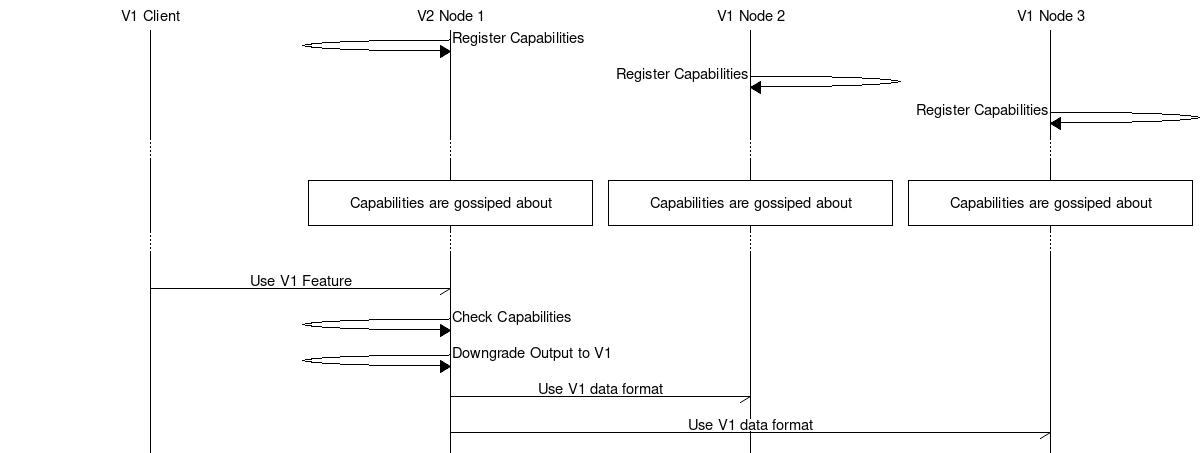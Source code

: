 // diagram for upgrade_downgrade_specs.md
//
// Upgrade/Downgrade Scenario 1 diagram
//
// This diagram is generated by mscgen
// which can be installed on ubuntu by
// sudo apt-get install mscgen
msc {

	// Image defaults
	width="1200", wordwraparcs="1";

	// declare objects
	// This is a cluster with 3 nodes for exposition purposes
	"V1 Client", "V2 Node 1", "V1 Node 2", "V1 Node 3";

	"V2 Node 1" => "V2 Node 1" [label="Register Capabilities"];

	"V1 Node 2" => "V1 Node 2" [label="Register Capabilities"];

	"V1 Node 3" => "V1 Node 3" [label="Register Capabilities"];

    ...;

    |||;

    "V2 Node 1" box "V2 Node 1" [label="\nCapabilities are gossiped about\n"],
    "V1 Node 2" box "V1 Node 2" [label="\nCapabilities are gossiped about\n"],
    "V1 Node 3" box "V1 Node 3" [label="\nCapabilities are gossiped about\n"];

    ...;

    |||;

	"V1 Client" -> "V2 Node 1" [label="Use V1 Feature"];

	"V2 Node 1" => "V2 Node 1" [label="Check Capabilities"];

	"V2 Node 1" => "V2 Node 1" [label="Downgrade Output to V1"];

	"V2 Node 1" -> "V1 Node 2" [label="Use V1 data format"];

	"V2 Node 1" -> "V1 Node 3" [label="Use V1 data format"];

}